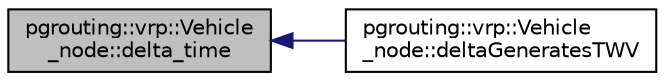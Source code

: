 digraph "pgrouting::vrp::Vehicle_node::delta_time"
{
  edge [fontname="Helvetica",fontsize="10",labelfontname="Helvetica",labelfontsize="10"];
  node [fontname="Helvetica",fontsize="10",shape=record];
  rankdir="LR";
  Node87 [label="pgrouting::vrp::Vehicle\l_node::delta_time",height=0.2,width=0.4,color="black", fillcolor="grey75", style="filled", fontcolor="black"];
  Node87 -> Node88 [dir="back",color="midnightblue",fontsize="10",style="solid",fontname="Helvetica"];
  Node88 [label="pgrouting::vrp::Vehicle\l_node::deltaGeneratesTWV",height=0.2,width=0.4,color="black", fillcolor="white", style="filled",URL="$classpgrouting_1_1vrp_1_1Vehicle__node.html#a8bf5659717b9bec7078bed1ae9c864c5",tooltip="True when arrival_time + delta_time generates TWV. "];
}
